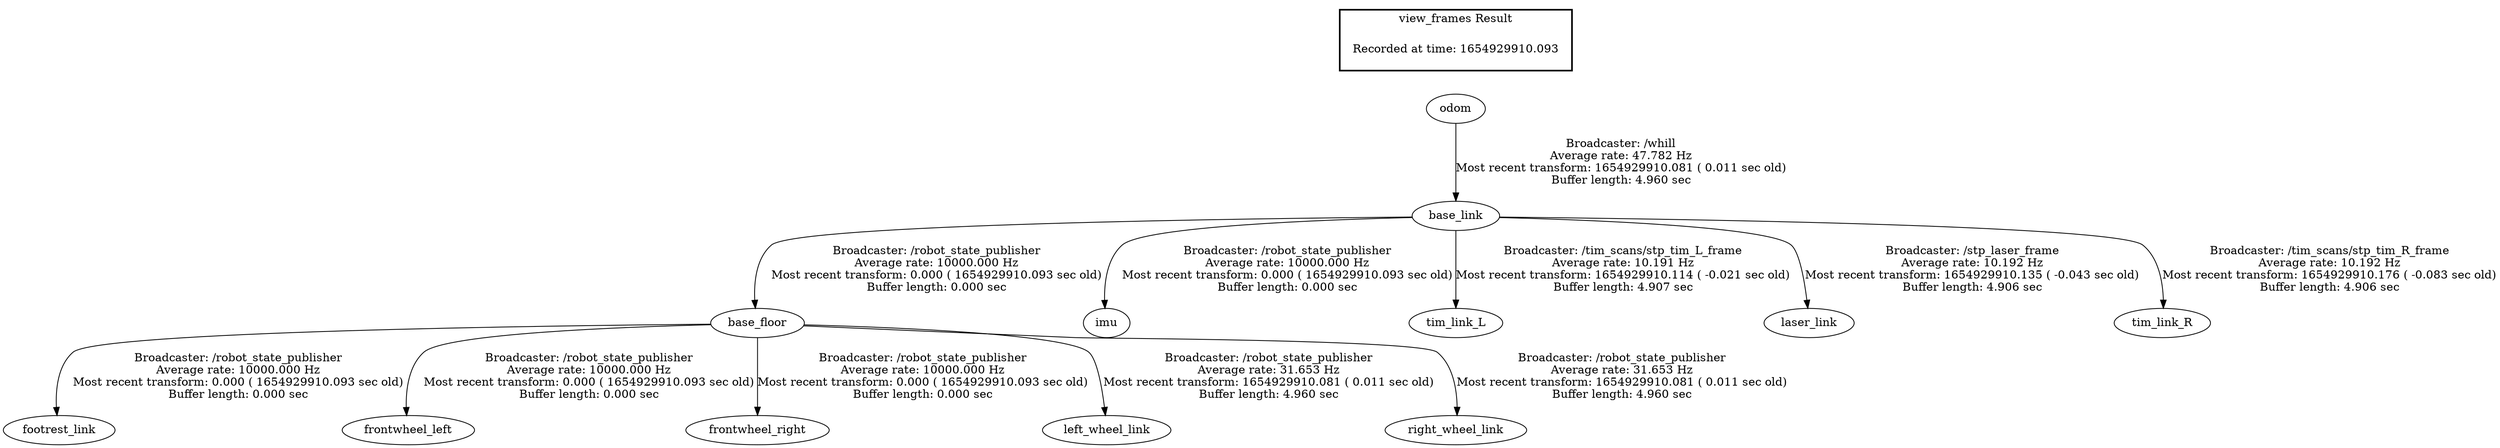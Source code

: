 digraph G {
"base_link" -> "base_floor"[label="Broadcaster: /robot_state_publisher\nAverage rate: 10000.000 Hz\nMost recent transform: 0.000 ( 1654929910.093 sec old)\nBuffer length: 0.000 sec\n"];
"odom" -> "base_link"[label="Broadcaster: /whill\nAverage rate: 47.782 Hz\nMost recent transform: 1654929910.081 ( 0.011 sec old)\nBuffer length: 4.960 sec\n"];
"base_floor" -> "footrest_link"[label="Broadcaster: /robot_state_publisher\nAverage rate: 10000.000 Hz\nMost recent transform: 0.000 ( 1654929910.093 sec old)\nBuffer length: 0.000 sec\n"];
"base_floor" -> "frontwheel_left"[label="Broadcaster: /robot_state_publisher\nAverage rate: 10000.000 Hz\nMost recent transform: 0.000 ( 1654929910.093 sec old)\nBuffer length: 0.000 sec\n"];
"base_floor" -> "frontwheel_right"[label="Broadcaster: /robot_state_publisher\nAverage rate: 10000.000 Hz\nMost recent transform: 0.000 ( 1654929910.093 sec old)\nBuffer length: 0.000 sec\n"];
"base_link" -> "imu"[label="Broadcaster: /robot_state_publisher\nAverage rate: 10000.000 Hz\nMost recent transform: 0.000 ( 1654929910.093 sec old)\nBuffer length: 0.000 sec\n"];
"base_link" -> "tim_link_L"[label="Broadcaster: /tim_scans/stp_tim_L_frame\nAverage rate: 10.191 Hz\nMost recent transform: 1654929910.114 ( -0.021 sec old)\nBuffer length: 4.907 sec\n"];
"base_floor" -> "left_wheel_link"[label="Broadcaster: /robot_state_publisher\nAverage rate: 31.653 Hz\nMost recent transform: 1654929910.081 ( 0.011 sec old)\nBuffer length: 4.960 sec\n"];
"base_floor" -> "right_wheel_link"[label="Broadcaster: /robot_state_publisher\nAverage rate: 31.653 Hz\nMost recent transform: 1654929910.081 ( 0.011 sec old)\nBuffer length: 4.960 sec\n"];
"base_link" -> "laser_link"[label="Broadcaster: /stp_laser_frame\nAverage rate: 10.192 Hz\nMost recent transform: 1654929910.135 ( -0.043 sec old)\nBuffer length: 4.906 sec\n"];
"base_link" -> "tim_link_R"[label="Broadcaster: /tim_scans/stp_tim_R_frame\nAverage rate: 10.192 Hz\nMost recent transform: 1654929910.176 ( -0.083 sec old)\nBuffer length: 4.906 sec\n"];
edge [style=invis];
 subgraph cluster_legend { style=bold; color=black; label ="view_frames Result";
"Recorded at time: 1654929910.093"[ shape=plaintext ] ;
 }->"odom";
}